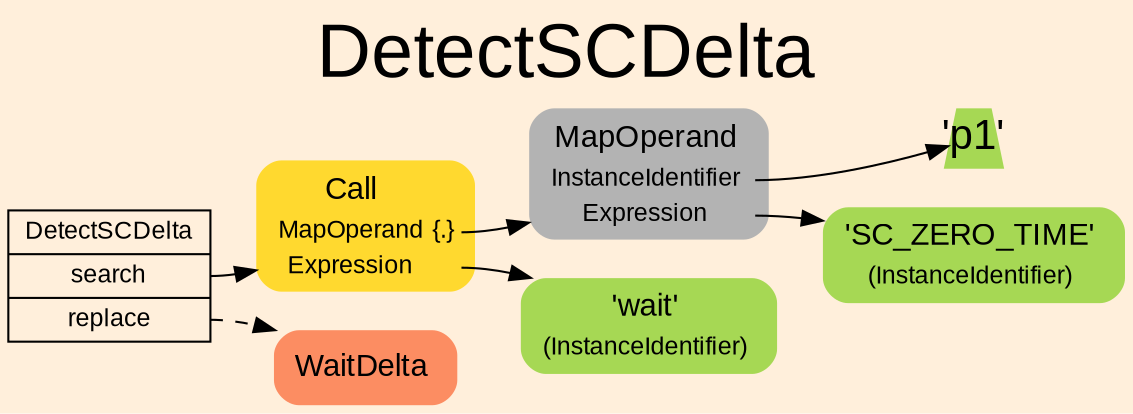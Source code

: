digraph "DetectSCDelta" {
label = "DetectSCDelta"
labelloc = t
fontsize = "36"
graph [
    rankdir = "LR"
    ranksep = 0.3
    bgcolor = antiquewhite1
    color = black
    fontcolor = black
    fontname = "Arial"
];
node [
    fontname = "Arial"
];
edge [
    fontname = "Arial"
];

// -------------------- transformation figure --------------------
// -------- block CR#P5-0 ----------
"CR#P5-0" [
    shape = "record"
    fillcolor = antiquewhite1
    label = "<fixed> DetectSCDelta | <port0> search | <port1> replace"
    style = "filled"
    fontsize = "12"
    color = black
    fontcolor = black
];

"CR#P5-0":port0 -> "#B-2-42" [
    color = black
    fontcolor = black
];

"CR#P5-0":port1 -> "#B-2-41" [
    style="dashed"
    color = black
    fontcolor = black
];

// -------- block #B-2-42 ----------
"#B-2-42" [
    shape = "plaintext"
    fillcolor = "/set28/6"
    label = <<TABLE BORDER="0" CELLBORDER="0" CELLSPACING="0">
     <TR><TD><FONT POINT-SIZE="15.0">Call</FONT></TD><TD></TD></TR>
     <TR><TD>MapOperand</TD><TD PORT="port0">{.}</TD></TR>
     <TR><TD>Expression</TD><TD PORT="port1"></TD></TR>
    </TABLE>>
    style = "rounded,filled"
    fontsize = "12"
];

"#B-2-42":port0 -> "#B-2-43" [
    color = black
    fontcolor = black
];

"#B-2-42":port1 -> "#B-2-44" [
    color = black
    fontcolor = black
];

// -------- block #B-2-43 ----------
"#B-2-43" [
    shape = "plaintext"
    fillcolor = "/set28/8"
    label = <<TABLE BORDER="0" CELLBORDER="0" CELLSPACING="0">
     <TR><TD><FONT POINT-SIZE="15.0">MapOperand</FONT></TD><TD></TD></TR>
     <TR><TD>InstanceIdentifier</TD><TD PORT="port0"></TD></TR>
     <TR><TD>Expression</TD><TD PORT="port1"></TD></TR>
    </TABLE>>
    style = "rounded,filled"
    fontsize = "12"
];

"#B-2-43":port0 -> "#B-2-45" [
    color = black
    fontcolor = black
];

"#B-2-43":port1 -> "#B-2-46" [
    color = black
    fontcolor = black
];

// -------- block #B-2-45 ----------
"#B-2-45" [
    shape = "trapezium"
    fillcolor = "/set28/5"
    label = <'p1'>
    style = "filled"
    fontsize = "20"
    penwidth = 0.0
    fixedsize = true
    width = 0.4
    height = 0.4
];

// -------- block #B-2-46 ----------
"#B-2-46" [
    shape = "plaintext"
    fillcolor = "/set28/5"
    label = <<TABLE BORDER="0" CELLBORDER="0" CELLSPACING="0">
     <TR><TD><FONT POINT-SIZE="15.0">'SC_ZERO_TIME'</FONT></TD><TD></TD></TR>
     <TR><TD>(InstanceIdentifier)</TD><TD PORT="port0"></TD></TR>
    </TABLE>>
    style = "rounded,filled"
    fontsize = "12"
];

// -------- block #B-2-44 ----------
"#B-2-44" [
    shape = "plaintext"
    fillcolor = "/set28/5"
    label = <<TABLE BORDER="0" CELLBORDER="0" CELLSPACING="0">
     <TR><TD><FONT POINT-SIZE="15.0">'wait'</FONT></TD><TD></TD></TR>
     <TR><TD>(InstanceIdentifier)</TD><TD PORT="port0"></TD></TR>
    </TABLE>>
    style = "rounded,filled"
    fontsize = "12"
];

// -------- block #B-2-41 ----------
"#B-2-41" [
    shape = "plaintext"
    fillcolor = "/set28/2"
    label = <<TABLE BORDER="0" CELLBORDER="0" CELLSPACING="0">
     <TR><TD><FONT POINT-SIZE="15.0">WaitDelta</FONT></TD><TD></TD></TR>
    </TABLE>>
    style = "rounded,filled"
    fontsize = "12"
];


}

